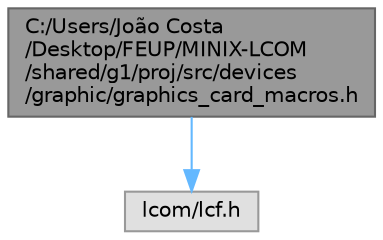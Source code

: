 digraph "C:/Users/João Costa/Desktop/FEUP/MINIX-LCOM/shared/g1/proj/src/devices/graphic/graphics_card_macros.h"
{
 // LATEX_PDF_SIZE
  bgcolor="transparent";
  edge [fontname=Helvetica,fontsize=10,labelfontname=Helvetica,labelfontsize=10];
  node [fontname=Helvetica,fontsize=10,shape=box,height=0.2,width=0.4];
  Node1 [label="C:/Users/João Costa\l/Desktop/FEUP/MINIX-LCOM\l/shared/g1/proj/src/devices\l/graphic/graphics_card_macros.h",height=0.2,width=0.4,color="gray40", fillcolor="grey60", style="filled", fontcolor="black",tooltip=" "];
  Node1 -> Node2 [color="steelblue1",style="solid"];
  Node2 [label="lcom/lcf.h",height=0.2,width=0.4,color="grey60", fillcolor="#E0E0E0", style="filled",tooltip=" "];
}
